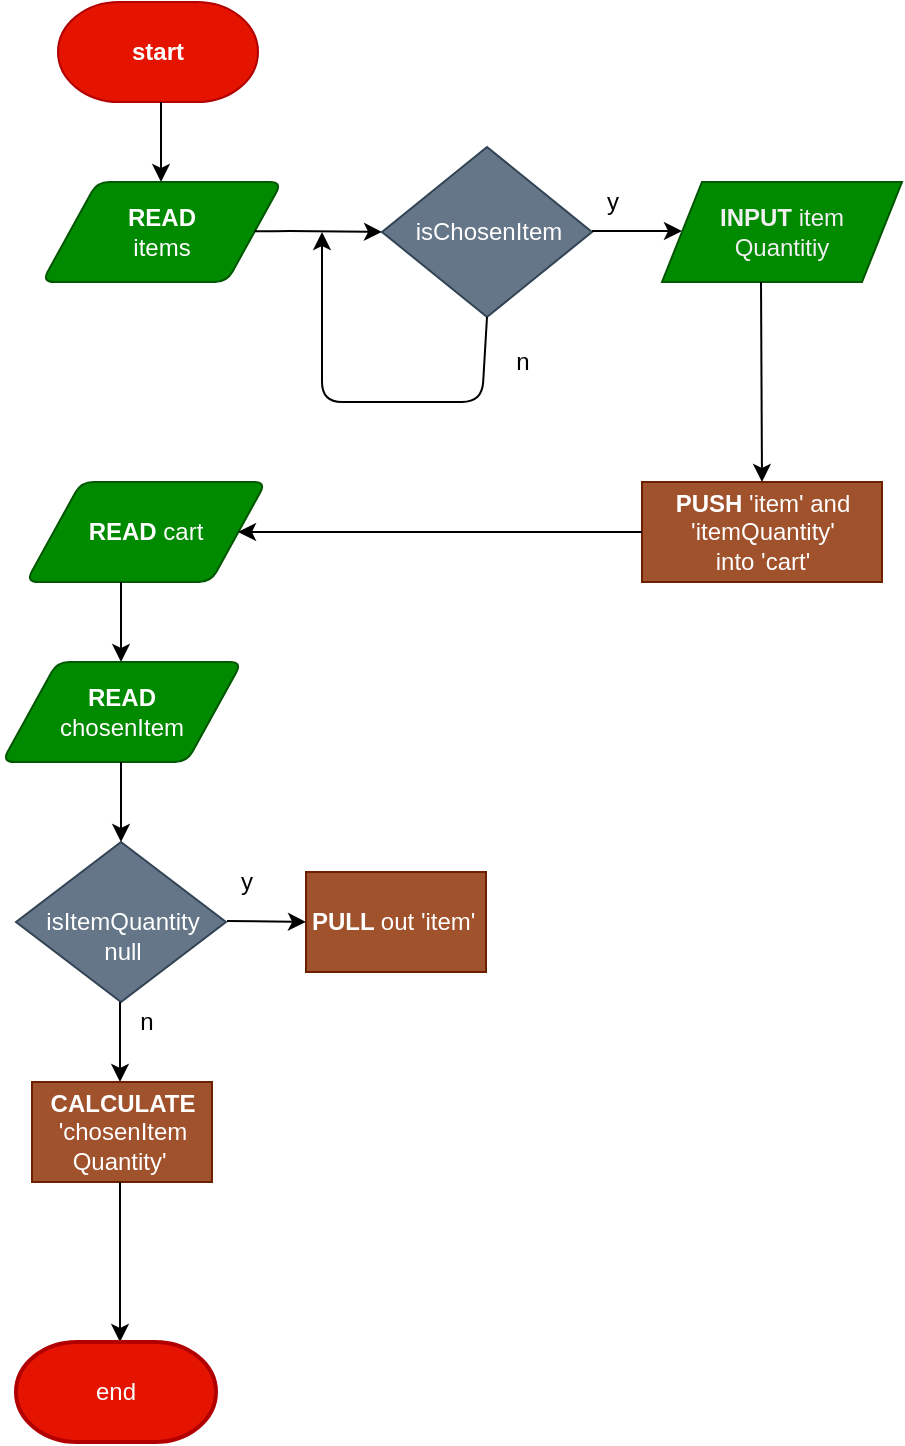<mxfile>
    <diagram id="_7fBYHgGEGUZ2jQKGacG" name="flowchart-shopping-cart -sederhana">
        <mxGraphModel dx="990" dy="566" grid="1" gridSize="10" guides="1" tooltips="1" connect="1" arrows="1" fold="1" page="1" pageScale="1" pageWidth="850" pageHeight="1100" math="0" shadow="0">
            <root>
                <mxCell id="0"/>
                <mxCell id="1" parent="0"/>
                <mxCell id="2" value="&lt;b&gt;start&lt;/b&gt;" style="strokeWidth=1;html=1;shape=mxgraph.flowchart.terminator;whiteSpace=wrap;fillColor=#e51400;strokeColor=#B20000;fontColor=#ffffff;" vertex="1" parent="1">
                    <mxGeometry x="168" y="80" width="100" height="50" as="geometry"/>
                </mxCell>
                <mxCell id="4" value="&lt;b&gt;READ &lt;/b&gt;cart" style="shape=parallelogram;html=1;strokeWidth=1;perimeter=parallelogramPerimeter;whiteSpace=wrap;rounded=1;arcSize=12;size=0.23;fillColor=#008a00;fontColor=#ffffff;strokeColor=#005700;" vertex="1" parent="1">
                    <mxGeometry x="152" y="320" width="120" height="50" as="geometry"/>
                </mxCell>
                <mxCell id="6" value="" style="endArrow=classic;html=1;strokeWidth=1;" edge="1" parent="1">
                    <mxGeometry width="50" height="50" relative="1" as="geometry">
                        <mxPoint x="219.5" y="130" as="sourcePoint"/>
                        <mxPoint x="219.5" y="170" as="targetPoint"/>
                    </mxGeometry>
                </mxCell>
                <mxCell id="7" value="&lt;b&gt;READ &lt;/b&gt;&lt;br&gt;items" style="shape=parallelogram;html=1;strokeWidth=1;perimeter=parallelogramPerimeter;whiteSpace=wrap;rounded=1;arcSize=12;size=0.23;fillColor=#008a00;fontColor=#ffffff;strokeColor=#005700;" vertex="1" parent="1">
                    <mxGeometry x="160" y="170" width="120" height="50" as="geometry"/>
                </mxCell>
                <mxCell id="8" value="isChosenItem" style="shape=rhombus;html=1;dashed=0;whitespace=wrap;perimeter=rhombusPerimeter;fillColor=#647687;fontColor=#ffffff;strokeColor=#314354;strokeWidth=1;" vertex="1" parent="1">
                    <mxGeometry x="330" y="152.5" width="105" height="85" as="geometry"/>
                </mxCell>
                <mxCell id="9" value="" style="endArrow=classic;html=1;strokeWidth=1;" edge="1" parent="1" source="7">
                    <mxGeometry width="50" height="50" relative="1" as="geometry">
                        <mxPoint x="268" y="194.5" as="sourcePoint"/>
                        <mxPoint x="330" y="195" as="targetPoint"/>
                        <Array as="points">
                            <mxPoint x="286" y="194.5"/>
                        </Array>
                    </mxGeometry>
                </mxCell>
                <mxCell id="13" value="n" style="text;html=1;align=center;verticalAlign=middle;resizable=0;points=[];autosize=1;strokeColor=none;fillColor=none;strokeWidth=1;" vertex="1" parent="1">
                    <mxGeometry x="390" y="250" width="20" height="20" as="geometry"/>
                </mxCell>
                <mxCell id="16" value="&lt;b&gt;PUSH &lt;/b&gt;'item' and&lt;br&gt;'itemQuantity'&lt;br&gt;into 'cart'" style="html=1;dashed=0;whitespace=wrap;fillColor=#a0522d;fontColor=#ffffff;strokeColor=#6D1F00;strokeWidth=1;" vertex="1" parent="1">
                    <mxGeometry x="460" y="320" width="120" height="50" as="geometry"/>
                </mxCell>
                <mxCell id="18" value="" style="endArrow=classic;html=1;strokeWidth=1;" edge="1" parent="1">
                    <mxGeometry width="50" height="50" relative="1" as="geometry">
                        <mxPoint x="435" y="194.5" as="sourcePoint"/>
                        <mxPoint x="480" y="194.5" as="targetPoint"/>
                    </mxGeometry>
                </mxCell>
                <mxCell id="25" value="" style="endArrow=classic;html=1;exitX=0.5;exitY=1;exitDx=0;exitDy=0;strokeWidth=1;" edge="1" parent="1" source="8">
                    <mxGeometry width="50" height="50" relative="1" as="geometry">
                        <mxPoint x="380" y="240" as="sourcePoint"/>
                        <mxPoint x="300" y="195" as="targetPoint"/>
                        <Array as="points">
                            <mxPoint x="380" y="280"/>
                            <mxPoint x="300" y="280"/>
                        </Array>
                    </mxGeometry>
                </mxCell>
                <mxCell id="27" value="&lt;br&gt;isItemQuantity&lt;br&gt;null" style="shape=rhombus;html=1;dashed=0;whitespace=wrap;perimeter=rhombusPerimeter;fillColor=#647687;fontColor=#ffffff;strokeColor=#314354;strokeWidth=1;" vertex="1" parent="1">
                    <mxGeometry x="147" y="500" width="105" height="80" as="geometry"/>
                </mxCell>
                <mxCell id="28" value="&lt;span style=&quot;color: rgb(240 , 240 , 240) ; font-family: &amp;#34;helvetica&amp;#34; ; font-size: 12px ; font-style: normal ; letter-spacing: normal ; text-align: center ; text-indent: 0px ; text-transform: none ; word-spacing: 0px ; display: inline ; float: none&quot;&gt;&lt;b&gt;INPUT &lt;/b&gt;&lt;/span&gt;&lt;span style=&quot;color: rgb(240 , 240 , 240) ; font-family: &amp;#34;helvetica&amp;#34; ; font-size: 12px ; font-style: normal ; font-weight: 400 ; letter-spacing: normal ; text-align: center ; text-indent: 0px ; text-transform: none ; word-spacing: 0px ; display: inline ; float: none&quot;&gt;item&lt;/span&gt;&lt;br style=&quot;color: rgb(240 , 240 , 240) ; font-family: &amp;#34;helvetica&amp;#34; ; font-size: 12px ; font-style: normal ; font-weight: 400 ; letter-spacing: normal ; text-align: center ; text-indent: 0px ; text-transform: none ; word-spacing: 0px&quot;&gt;&lt;span style=&quot;color: rgb(240 , 240 , 240) ; font-family: &amp;#34;helvetica&amp;#34; ; font-size: 12px ; font-style: normal ; font-weight: 400 ; letter-spacing: normal ; text-align: center ; text-indent: 0px ; text-transform: none ; word-spacing: 0px ; display: inline ; float: none&quot;&gt;Quantitiy&lt;/span&gt;" style="shape=parallelogram;perimeter=parallelogramPerimeter;whiteSpace=wrap;html=1;fixedSize=1;fillColor=#008a00;fontColor=#ffffff;strokeColor=#005700;strokeWidth=1;" vertex="1" parent="1">
                    <mxGeometry x="470" y="170" width="120" height="50" as="geometry"/>
                </mxCell>
                <mxCell id="29" value="" style="endArrow=classic;html=1;strokeWidth=1;" edge="1" parent="1">
                    <mxGeometry width="50" height="50" relative="1" as="geometry">
                        <mxPoint x="519.5" y="220" as="sourcePoint"/>
                        <mxPoint x="520" y="320" as="targetPoint"/>
                    </mxGeometry>
                </mxCell>
                <mxCell id="30" value="&lt;b&gt;PULL &lt;/b&gt;out 'item'&amp;nbsp;" style="html=1;dashed=0;whitespace=wrap;fillColor=#a0522d;fontColor=#ffffff;strokeColor=#6D1F00;strokeWidth=1;" vertex="1" parent="1">
                    <mxGeometry x="292" y="515" width="90" height="50" as="geometry"/>
                </mxCell>
                <mxCell id="32" value="" style="endArrow=classic;html=1;strokeWidth=1;" edge="1" parent="1">
                    <mxGeometry width="50" height="50" relative="1" as="geometry">
                        <mxPoint x="199.5" y="370" as="sourcePoint"/>
                        <mxPoint x="199.5" y="410" as="targetPoint"/>
                    </mxGeometry>
                </mxCell>
                <mxCell id="33" value="y&lt;br&gt;" style="text;html=1;align=center;verticalAlign=middle;resizable=0;points=[];autosize=1;strokeColor=none;fillColor=none;strokeWidth=1;" vertex="1" parent="1">
                    <mxGeometry x="252" y="510" width="20" height="20" as="geometry"/>
                </mxCell>
                <mxCell id="37" value="n" style="text;html=1;align=center;verticalAlign=middle;resizable=0;points=[];autosize=1;strokeColor=none;fillColor=none;strokeWidth=1;" vertex="1" parent="1">
                    <mxGeometry x="202" y="580" width="20" height="20" as="geometry"/>
                </mxCell>
                <mxCell id="38" value="&lt;b&gt;READ &lt;/b&gt;&lt;br&gt;chosenItem" style="shape=parallelogram;html=1;strokeWidth=1;perimeter=parallelogramPerimeter;whiteSpace=wrap;rounded=1;arcSize=12;size=0.23;fillColor=#008a00;fontColor=#ffffff;strokeColor=#005700;" vertex="1" parent="1">
                    <mxGeometry x="140" y="410" width="120" height="50" as="geometry"/>
                </mxCell>
                <mxCell id="41" value="" style="endArrow=classic;html=1;strokeWidth=1;" edge="1" parent="1">
                    <mxGeometry width="50" height="50" relative="1" as="geometry">
                        <mxPoint x="199.5" y="460" as="sourcePoint"/>
                        <mxPoint x="199.5" y="500" as="targetPoint"/>
                    </mxGeometry>
                </mxCell>
                <mxCell id="42" value="" style="endArrow=classic;html=1;entryX=0;entryY=0.5;entryDx=0;entryDy=0;strokeWidth=1;" edge="1" parent="1" target="30">
                    <mxGeometry width="50" height="50" relative="1" as="geometry">
                        <mxPoint x="252.5" y="539.5" as="sourcePoint"/>
                        <mxPoint x="285" y="539.5" as="targetPoint"/>
                    </mxGeometry>
                </mxCell>
                <mxCell id="43" value="" style="endArrow=classic;html=1;strokeWidth=1;" edge="1" parent="1">
                    <mxGeometry width="50" height="50" relative="1" as="geometry">
                        <mxPoint x="199" y="580" as="sourcePoint"/>
                        <mxPoint x="199" y="620" as="targetPoint"/>
                    </mxGeometry>
                </mxCell>
                <mxCell id="44" value="&lt;b&gt;CALCULATE&lt;/b&gt;&lt;br&gt;'chosenItem&lt;br&gt;Quantity'&amp;nbsp;" style="html=1;dashed=0;whitespace=wrap;fillColor=#a0522d;fontColor=#ffffff;strokeColor=#6D1F00;strokeWidth=1;" vertex="1" parent="1">
                    <mxGeometry x="155" y="620" width="90" height="50" as="geometry"/>
                </mxCell>
                <mxCell id="45" value="" style="endArrow=classic;html=1;strokeWidth=1;" edge="1" parent="1">
                    <mxGeometry width="50" height="50" relative="1" as="geometry">
                        <mxPoint x="199" y="670" as="sourcePoint"/>
                        <mxPoint x="199" y="750" as="targetPoint"/>
                        <Array as="points"/>
                    </mxGeometry>
                </mxCell>
                <mxCell id="46" value="end" style="strokeWidth=2;html=1;shape=mxgraph.flowchart.terminator;whiteSpace=wrap;fillColor=#e51400;fontColor=#ffffff;strokeColor=#B20000;" vertex="1" parent="1">
                    <mxGeometry x="147" y="750" width="100" height="50" as="geometry"/>
                </mxCell>
                <mxCell id="48" value="y" style="text;html=1;align=center;verticalAlign=middle;resizable=0;points=[];autosize=1;strokeColor=none;fillColor=none;strokeWidth=1;" vertex="1" parent="1">
                    <mxGeometry x="435" y="170" width="20" height="20" as="geometry"/>
                </mxCell>
                <mxCell id="49" value="" style="endArrow=classic;html=1;exitX=0;exitY=0.5;exitDx=0;exitDy=0;strokeWidth=1;" edge="1" parent="1" source="16">
                    <mxGeometry width="50" height="50" relative="1" as="geometry">
                        <mxPoint x="350" y="450" as="sourcePoint"/>
                        <mxPoint x="258" y="345" as="targetPoint"/>
                    </mxGeometry>
                </mxCell>
            </root>
        </mxGraphModel>
    </diagram>
</mxfile>
